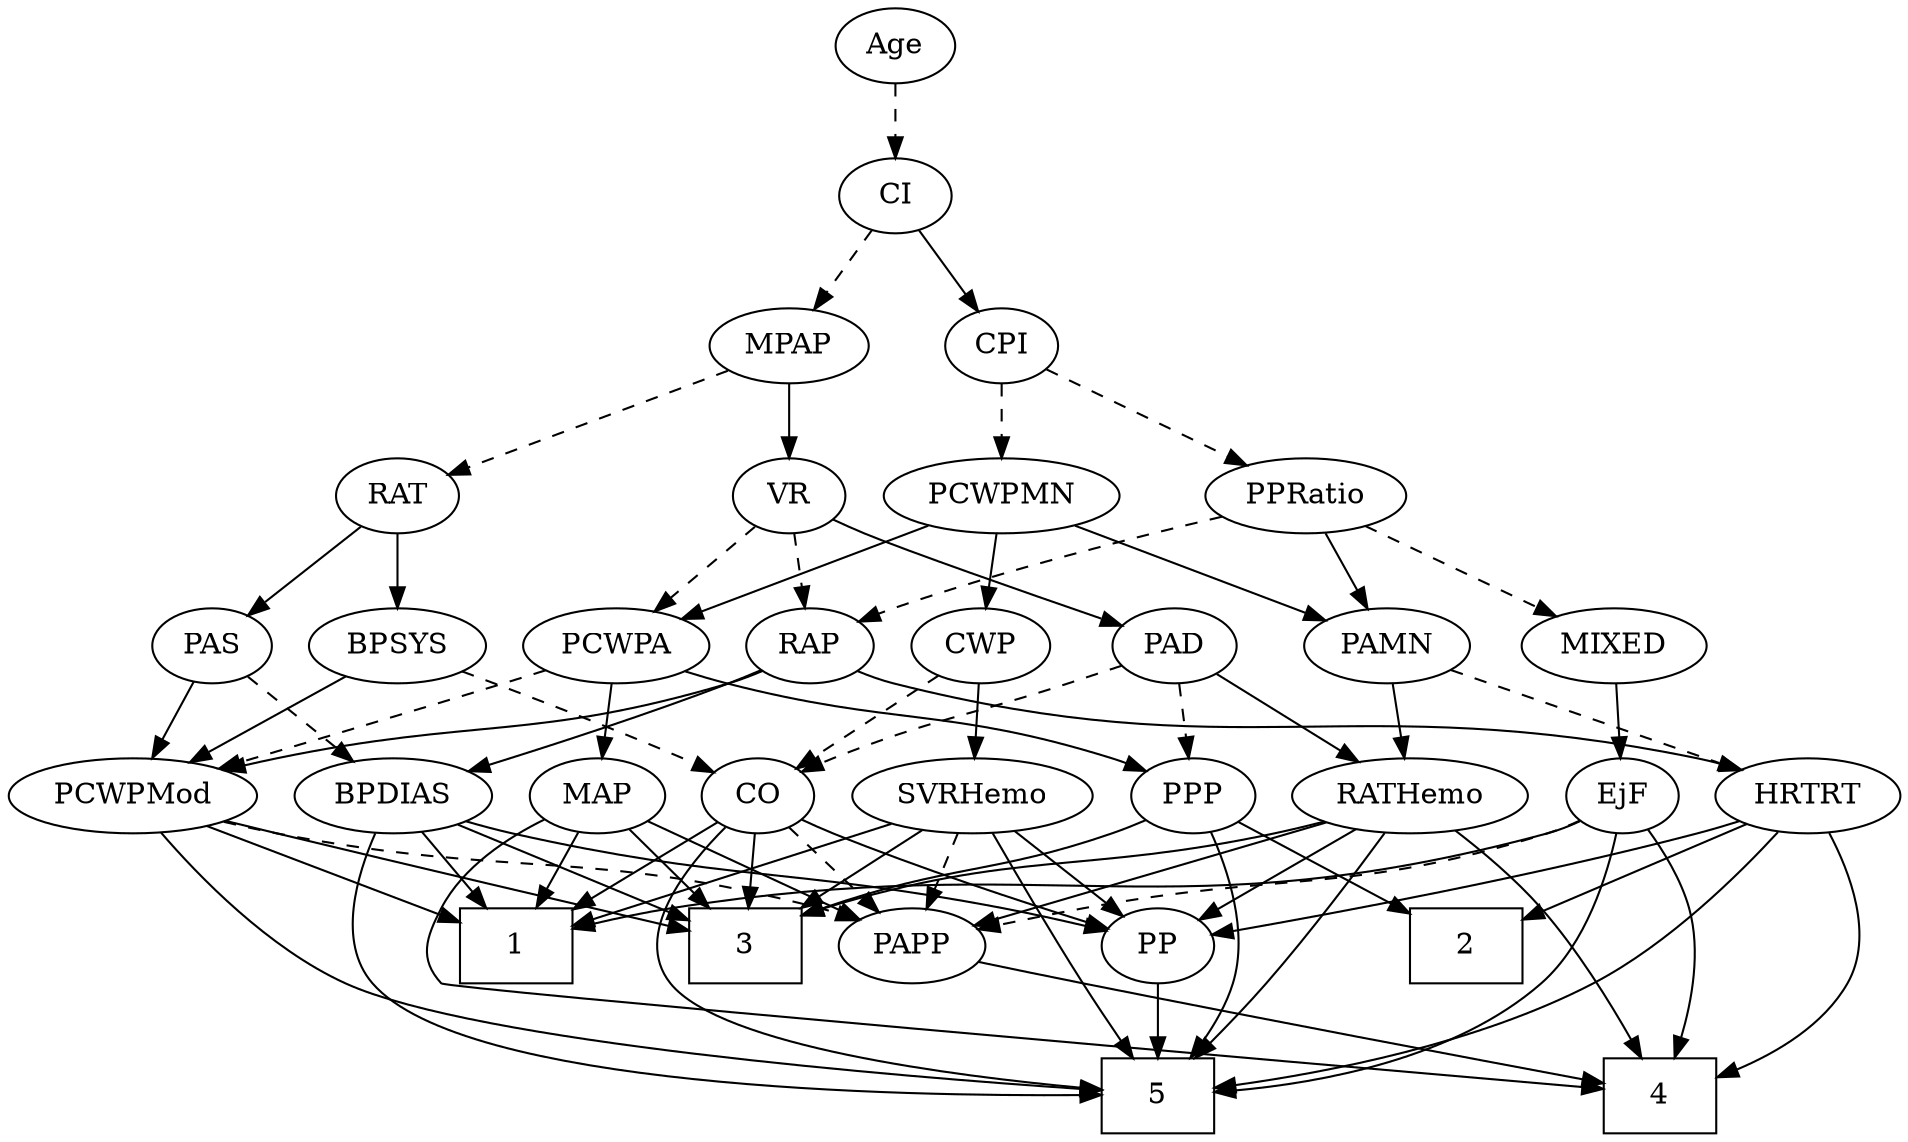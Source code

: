 strict digraph {
	graph [bb="0,0,835.83,540"];
	node [label="\N"];
	1	[height=0.5,
		pos="198,90",
		shape=box,
		width=0.75];
	2	[height=0.5,
		pos="648,90",
		shape=box,
		width=0.75];
	3	[height=0.5,
		pos="308,90",
		shape=box,
		width=0.75];
	4	[height=0.5,
		pos="741,18",
		shape=box,
		width=0.75];
	5	[height=0.5,
		pos="500,18",
		shape=box,
		width=0.75];
	RAP	[height=0.5,
		pos="352,234",
		width=0.77632];
	PCWPMod	[height=0.5,
		pos="51.995,162",
		width=1.4443];
	RAP -> PCWPMod	[pos="e,90.25,174.26 330.84,222.16 325.75,219.87 320.26,217.65 315,216 227.97,188.74 201.91,200.26 113,180 108.84,179.05 104.53,178 100.23,\
176.9",
		style=solid];
	BPDIAS	[height=0.5,
		pos="164,162",
		width=1.1735];
	RAP -> BPDIAS	[pos="e,195.93,173.82 330.23,222.59 325.26,220.33 319.98,218.01 315,216 294.84,207.85 242.89,189.86 205.55,177.1",
		style=solid];
	HRTRT	[height=0.5,
		pos="794,162",
		width=1.1013];
	RAP -> HRTRT	[pos="e,765.04,174.29 372.85,221.69 377.7,219.47 382.93,217.41 388,216 541.65,173.33 589.27,214.37 745,180 748.4,179.25 751.89,178.34 \
755.36,177.33",
		style=solid];
	PAS	[height=0.5,
		pos="83.995,234",
		width=0.75];
	PAS -> PCWPMod	[pos="e,59.747,179.96 76.412,216.41 72.681,208.25 68.096,198.22 63.911,189.07",
		style=solid];
	PAS -> BPDIAS	[pos="e,146.27,178.51 99.801,219.17 110.89,209.47 125.95,196.29 138.69,185.14",
		style=dashed];
	PAD	[height=0.5,
		pos="514,234",
		width=0.79437];
	CO	[height=0.5,
		pos="331,162",
		width=0.75];
	PAD -> CO	[pos="e,352.16,173.42 489.66,223.95 482.67,221.36 475.04,218.56 468,216 423.2,199.74 411.04,198.2 367,180 365.17,179.25 363.31,178.45 \
361.44,177.63",
		style=dashed];
	RATHemo	[height=0.5,
		pos="615,162",
		width=1.3721];
	PAD -> RATHemo	[pos="e,593.07,178.19 532.52,220.16 547.07,210.08 567.63,195.83 584.59,184.08",
		style=solid];
	PPP	[height=0.5,
		pos="521,162",
		width=0.75];
	PAD -> PPP	[pos="e,519.28,180.1 515.73,215.7 516.5,207.98 517.42,198.71 518.28,190.11",
		style=dashed];
	PAMN	[height=0.5,
		pos="606,234",
		width=1.011];
	PAMN -> HRTRT	[pos="e,764.42,174.01 634.14,222.52 666.16,210.6 718.67,191.05 754.72,177.63",
		style=dashed];
	PAMN -> RATHemo	[pos="e,612.8,180.1 608.22,215.7 609.21,207.98 610.4,198.71 611.51,190.11",
		style=solid];
	CWP	[height=0.5,
		pos="428,234",
		width=0.84854];
	CWP -> CO	[pos="e,348.66,175.75 409.29,219.5 394.38,208.74 373.34,193.56 356.83,181.64",
		style=dashed];
	SVRHemo	[height=0.5,
		pos="426,162",
		width=1.3902];
	CWP -> SVRHemo	[pos="e,426.48,180.1 427.5,215.7 427.28,207.98 427.02,198.71 426.77,190.11",
		style=solid];
	PCWPMod -> 1	[pos="e,170.82,104.03 81.19,147 104.36,135.89 136.87,120.31 161.71,108.4",
		style=solid];
	PCWPMod -> 3	[pos="e,280.85,98.319 91.035,150.08 98.331,148.05 105.89,145.95 113,144 168.07,128.84 231.97,111.52 271.19,100.93",
		style=solid];
	PCWPMod -> 5	[pos="e,472.73,20.07 59.458,143.99 69.526,123.25 89.537,88.877 118,72 175.85,37.692 378.17,24.591 462.57,20.541",
		style=solid];
	PAPP	[height=0.5,
		pos="385,90",
		width=0.88464];
	PCWPMod -> PAPP	[pos="e,361.05,102.05 90.222,149.61 97.733,147.58 105.58,145.61 113,144 214.55,122.02 243.96,136.1 344,108 346.46,107.31 348.98,106.51 \
351.49,105.64",
		style=dashed];
	PCWPA	[height=0.5,
		pos="264,234",
		width=1.1555];
	PCWPA -> PCWPMod	[pos="e,88.709,174.88 232.27,222.15 226.21,220.1 219.91,217.97 214,216 175.07,203.02 130.79,188.55 98.37,178.01",
		style=dashed];
	MAP	[height=0.5,
		pos="255,162",
		width=0.84854];
	PCWPA -> MAP	[pos="e,257.19,180.1 261.77,215.7 260.78,207.98 259.59,198.71 258.48,190.11",
		style=solid];
	PCWPA -> PPP	[pos="e,500.4,173.73 295.11,222.01 301.64,219.88 308.51,217.76 315,216 389.53,195.76 411.81,204.66 485,180 486.91,179.35 488.86,178.63 \
490.81,177.87",
		style=solid];
	PCWPMN	[height=0.5,
		pos="437,306",
		width=1.3902];
	PCWPMN -> PAMN	[pos="e,579.08,246.15 468.78,291.83 497.51,279.93 539.78,262.43 569.8,249.99",
		style=solid];
	PCWPMN -> CWP	[pos="e,430.19,252.1 434.77,287.7 433.78,279.98 432.59,270.71 431.48,262.11",
		style=solid];
	PCWPMN -> PCWPA	[pos="e,293.36,246.88 404.86,292 376.03,280.33 333.64,263.18 302.9,250.74",
		style=solid];
	CO -> 1	[pos="e,225.19,105.32 310.51,150.22 290.22,139.54 258.72,122.96 234.21,110.06",
		style=solid];
	CO -> 3	[pos="e,313.67,108.28 325.43,144.05 322.84,136.18 319.7,126.62 316.8,117.79",
		style=solid];
	CO -> 5	[pos="e,472.8,21.191 312.59,148.74 288.43,131.14 251.36,97.985 272,72 295.37,42.566 404.02,27.996 462.49,22.177",
		style=solid];
	PP	[height=0.5,
		pos="500,90",
		width=0.75];
	CO -> PP	[pos="e,476.75,99.761 352.22,150.71 357.05,148.44 362.18,146.09 367,144 400.9,129.26 440.3,113.75 467.37,103.35",
		style=solid];
	CO -> PAPP	[pos="e,372.67,106.98 342.98,145.46 349.87,136.53 358.68,125.11 366.45,115.04",
		style=dashed];
	CI	[height=0.5,
		pos="389,450",
		width=0.75];
	MPAP	[height=0.5,
		pos="342,378",
		width=0.97491];
	CI -> MPAP	[pos="e,352.94,395.31 378.33,433.12 372.52,424.47 365.21,413.58 358.67,403.83",
		style=dashed];
	CPI	[height=0.5,
		pos="437,378",
		width=0.75];
	CI -> CPI	[pos="e,426.15,394.82 399.89,433.12 405.96,424.26 413.66,413.04 420.46,403.12",
		style=solid];
	SVRHemo -> 1	[pos="e,225.17,99.343 389.11,149.68 346.64,136.64 277.29,115.34 234.83,102.31",
		style=solid];
	SVRHemo -> 3	[pos="e,335.17,107.12 401.26,146.33 384.65,136.47 362.49,123.33 343.95,112.33",
		style=solid];
	SVRHemo -> 5	[pos="e,487.12,36.129 432.2,143.81 439.05,125.54 450.86,96.032 464,72 469.06,62.727 475.33,53.038 481.2,44.518",
		style=solid];
	SVRHemo -> PP	[pos="e,484.93,105.25 443.16,144.76 453.43,135.05 466.59,122.6 477.66,112.13",
		style=solid];
	SVRHemo -> PAPP	[pos="e,394.55,107.31 416.07,144.05 411.16,135.68 405.15,125.4 399.72,116.13",
		style=dashed];
	MIXED	[height=0.5,
		pos="706,234",
		width=1.1193];
	EjF	[height=0.5,
		pos="709,162",
		width=0.75];
	MIXED -> EjF	[pos="e,708.26,180.1 706.74,215.7 707.07,207.98 707.46,198.71 707.83,190.11",
		style=solid];
	BPSYS	[height=0.5,
		pos="167,234",
		width=1.0471];
	BPSYS -> PCWPMod	[pos="e,76.777,178.08 144.55,219.34 127.73,209.1 104.45,194.93 85.443,183.36",
		style=solid];
	BPSYS -> CO	[pos="e,309.75,173.24 195.13,221.81 221.17,211.34 260.91,195.1 295,180 296.8,179.2 298.64,178.37 300.5,177.53",
		style=dashed];
	BPDIAS -> 1	[pos="e,189.6,108.28 172.23,144.05 176.09,136.09 180.8,126.41 185.12,117.51",
		style=solid];
	BPDIAS -> 3	[pos="e,280.9,104.17 190.74,148 213.53,136.92 246.5,120.9 271.67,108.66",
		style=solid];
	BPDIAS -> 5	[pos="e,472.98,18.522 148.83,145.17 132.26,125.95 110.39,93.449 129,72 172.02,22.397 377.81,18.065 462.97,18.452",
		style=solid];
	BPDIAS -> PP	[pos="e,475.07,97.099 195.33,149.72 201.78,147.63 208.57,145.61 215,144 307.28,120.89 332.71,126.66 426,108 438.82,105.43 452.82,102.3 \
465.16,99.432",
		style=solid];
	HRTRT -> 2	[pos="e,675.23,104.06 767.56,148.32 744.28,137.17 710.17,120.81 684.34,108.42",
		style=solid];
	HRTRT -> 4	[pos="e,768.42,26.899 809.05,145.33 824.65,127.11 844.95,96.406 831,72 819.6,52.068 797.46,38.888 778,30.657",
		style=solid];
	HRTRT -> 5	[pos="e,527.23,21.262 782.44,144.54 767.39,124.37 739.18,90.586 707,72 652.98,40.807 580.63,27.726 537.32,22.421",
		style=solid];
	HRTRT -> PP	[pos="e,526,95.554 764.12,149.99 757.84,147.86 751.24,145.75 745,144 671.61,123.41 583.96,106.19 535.91,97.36",
		style=solid];
	RATHemo -> 3	[pos="e,335.2,104.79 578.66,149.64 571.52,147.61 564.05,145.62 557,144 466.54,123.18 437.51,135.86 344.97,107.83",
		style=solid];
	RATHemo -> 4	[pos="e,732.27,36.288 638.39,146.08 652.59,136.32 670.51,122.69 684,108 701.51,88.922 717.04,63.824 727.45,45.146",
		style=solid];
	RATHemo -> 5	[pos="e,518.06,36.003 604.36,144.34 592.4,126.02 572.02,95.972 552,72 543.73,62.107 533.99,51.856 525.18,43.036",
		style=solid];
	RATHemo -> PP	[pos="e,519.4,102.81 590.61,146.15 572.28,135 547.14,119.7 527.99,108.04",
		style=solid];
	RATHemo -> PAPP	[pos="e,412.54,99.383 578.3,149.83 535.56,136.82 465.34,115.45 422.33,102.36",
		style=solid];
	MAP -> 1	[pos="e,212.21,108.46 242.35,145.46 235.38,136.91 226.55,126.07 218.61,116.32",
		style=solid];
	MAP -> 3	[pos="e,294.9,108.29 267.02,145.12 273.45,136.63 281.51,125.98 288.78,116.38",
		style=solid];
	MAP -> 4	[pos="e,713.7,21.251 231.02,150.7 206.11,139.44 169.7,121.26 162,108 153.96,94.166 151.21,83.818 162,72 166.59,66.963 576.28,32.641 703.65,\
22.084",
		style=solid];
	MAP -> PAPP	[pos="e,362.73,102.99 276.75,149.28 297.81,137.94 329.95,120.64 353.74,107.83",
		style=solid];
	VR	[height=0.5,
		pos="342,306",
		width=0.75];
	MPAP -> VR	[pos="e,342,324.1 342,359.7 342,351.98 342,342.71 342,334.11",
		style=solid];
	RAT	[height=0.5,
		pos="167,306",
		width=0.75827];
	MPAP -> RAT	[pos="e,189.8,316.12 315.04,366.22 283.8,353.72 232.36,333.15 199.09,319.84",
		style=dashed];
	CPI -> PCWPMN	[pos="e,437,324.1 437,359.7 437,351.98 437,342.71 437,334.11",
		style=dashed];
	PPRatio	[height=0.5,
		pos="571,306",
		width=1.1013];
	CPI -> PPRatio	[pos="e,545.99,320.06 457.64,366.22 478.73,355.2 511.84,337.9 536.85,324.84",
		style=dashed];
	PP -> 5	[pos="e,500,36.104 500,71.697 500,63.983 500,54.712 500,46.112",
		style=solid];
	PPP -> 2	[pos="e,620.87,105.95 541.12,149.91 560.14,139.43 589.1,123.46 612.08,110.8",
		style=solid];
	PPP -> 3	[pos="e,335.28,104.55 499.96,150.24 495.12,148 489.94,145.78 485,144 426.99,123.12 406.75,129.24 344.74,107.9",
		style=solid];
	PPP -> 5	[pos="e,515.61,36.226 528.21,144.63 535.17,126.54 543.59,96.712 536,72 532.99,62.215 527.49,52.616 521.68,44.334",
		style=solid];
	PAPP -> 4	[pos="e,713.83,23.985 414.23,82.543 429.11,79.298 447.5,75.353 464,72 549.69,54.584 650.63,35.674 703.84,25.83",
		style=solid];
	VR -> RAP	[pos="e,349.53,252.28 344.42,288.05 345.52,280.35 346.85,271.03 348.09,262.36",
		style=dashed];
	VR -> PAD	[pos="e,489.71,243.88 363.2,294.69 368.04,292.42 373.17,290.08 378,288 412.41,273.19 452.43,257.81 480.11,247.46",
		style=solid];
	VR -> PCWPA	[pos="e,281.27,250.51 326.59,291.17 315.88,281.56 301.37,268.54 289.02,257.46",
		style=dashed];
	RAT -> PAS	[pos="e,100.08,248.56 150.6,291.17 138.35,280.85 121.44,266.58 107.73,255.01",
		style=solid];
	RAT -> BPSYS	[pos="e,167,252.1 167,287.7 167,279.98 167,270.71 167,262.11",
		style=solid];
	PPRatio -> RAP	[pos="e,373.46,245.82 536.74,296.82 499.57,287.54 438.73,271.19 388,252 386.35,251.38 384.68,250.71 383,250.02",
		style=dashed];
	PPRatio -> PAMN	[pos="e,597.6,251.79 579.47,288.05 583.55,279.89 588.54,269.91 593.08,260.82",
		style=solid];
	PPRatio -> MIXED	[pos="e,680.6,248.17 596.07,292 617.34,280.97 648.07,265.04 671.63,252.82",
		style=dashed];
	Age	[height=0.5,
		pos="389,522",
		width=0.75];
	Age -> CI	[pos="e,389,468.1 389,503.7 389,495.98 389,486.71 389,478.11",
		style=dashed];
	EjF -> 1	[pos="e,225.23,98.193 688.53,149.82 683.57,147.54 678.2,145.41 673,144 500.32,97.072 448.71,136.1 272,108 259.91,106.08 246.86,103.32 \
235.14,100.57",
		style=solid];
	EjF -> 4	[pos="e,748.73,36.247 725.56,147.64 736.21,137.92 749.11,123.75 755,108 762.49,87.941 757.96,63.885 752.13,45.843",
		style=solid];
	EjF -> 5	[pos="e,527.2,18.99 708.92,143.82 707.88,123.87 703.11,91.242 684,72 644.99,32.731 578.88,22.123 537.43,19.506",
		style=solid];
	EjF -> PAPP	[pos="e,414.2,97.586 688.44,150.13 683.49,147.84 678.14,145.62 673,144 583.11,115.62 556.53,125.92 464,108 450.95,105.47 436.75,102.49 \
424.03,99.735",
		style=dashed];
}
